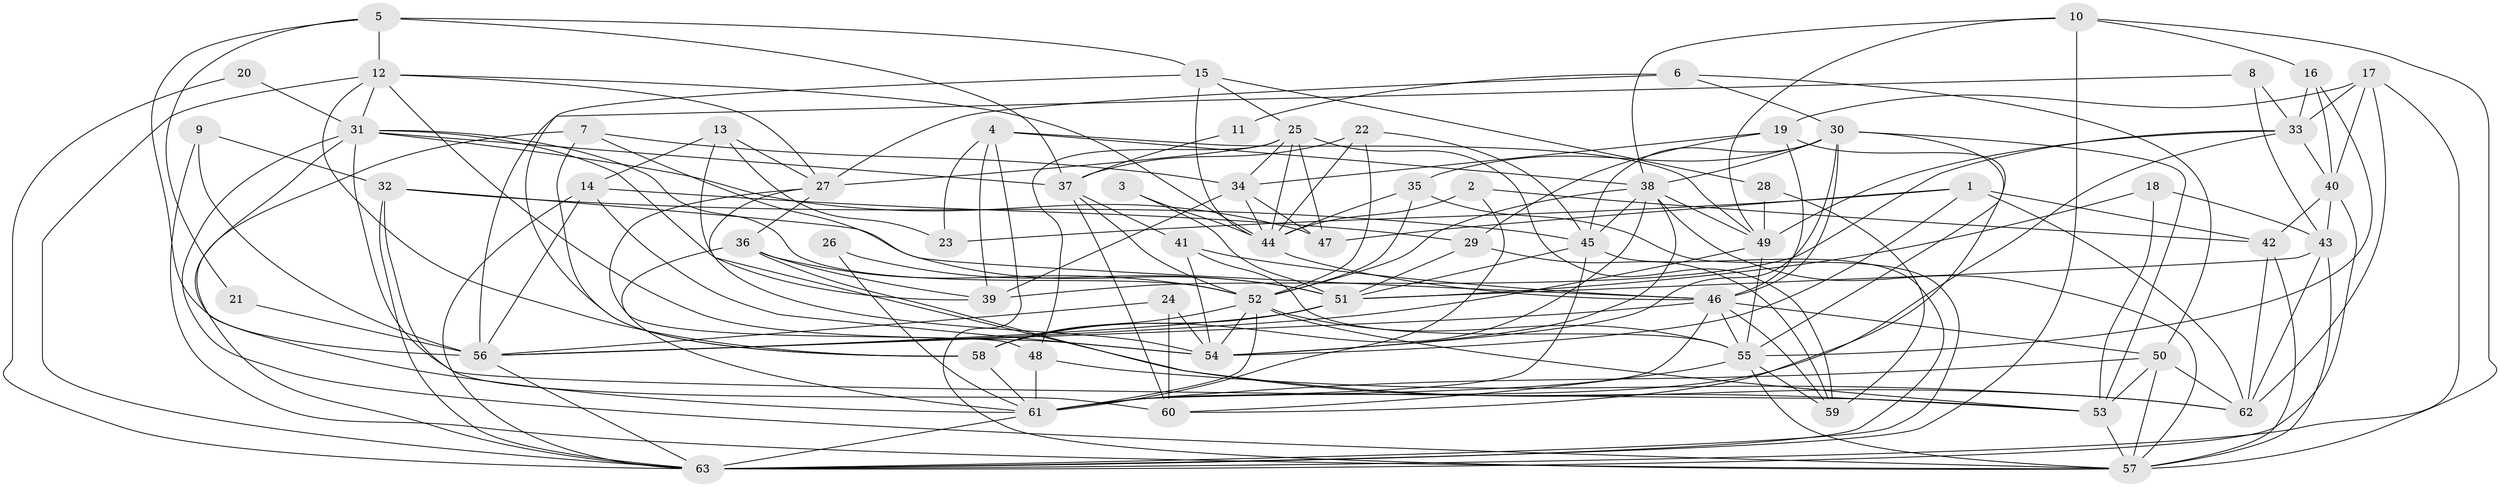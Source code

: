 // original degree distribution, {4: 0.216, 2: 0.144, 3: 0.336, 5: 0.12, 7: 0.104, 6: 0.064, 8: 0.016}
// Generated by graph-tools (version 1.1) at 2025/26/03/09/25 03:26:20]
// undirected, 63 vertices, 181 edges
graph export_dot {
graph [start="1"]
  node [color=gray90,style=filled];
  1;
  2;
  3;
  4;
  5;
  6;
  7;
  8;
  9;
  10;
  11;
  12;
  13;
  14;
  15;
  16;
  17;
  18;
  19;
  20;
  21;
  22;
  23;
  24;
  25;
  26;
  27;
  28;
  29;
  30;
  31;
  32;
  33;
  34;
  35;
  36;
  37;
  38;
  39;
  40;
  41;
  42;
  43;
  44;
  45;
  46;
  47;
  48;
  49;
  50;
  51;
  52;
  53;
  54;
  55;
  56;
  57;
  58;
  59;
  60;
  61;
  62;
  63;
  1 -- 23 [weight=1.0];
  1 -- 42 [weight=1.0];
  1 -- 47 [weight=1.0];
  1 -- 54 [weight=1.0];
  1 -- 62 [weight=1.0];
  2 -- 42 [weight=1.0];
  2 -- 44 [weight=1.0];
  2 -- 61 [weight=1.0];
  3 -- 44 [weight=1.0];
  3 -- 51 [weight=1.0];
  4 -- 23 [weight=1.0];
  4 -- 38 [weight=1.0];
  4 -- 39 [weight=1.0];
  4 -- 49 [weight=1.0];
  4 -- 57 [weight=1.0];
  5 -- 12 [weight=1.0];
  5 -- 15 [weight=1.0];
  5 -- 21 [weight=1.0];
  5 -- 37 [weight=1.0];
  5 -- 56 [weight=1.0];
  6 -- 11 [weight=1.0];
  6 -- 27 [weight=1.0];
  6 -- 30 [weight=1.0];
  6 -- 50 [weight=1.0];
  7 -- 34 [weight=1.0];
  7 -- 51 [weight=1.0];
  7 -- 58 [weight=1.0];
  7 -- 63 [weight=1.0];
  8 -- 33 [weight=1.0];
  8 -- 43 [weight=1.0];
  8 -- 56 [weight=1.0];
  9 -- 32 [weight=1.0];
  9 -- 56 [weight=1.0];
  9 -- 57 [weight=1.0];
  10 -- 16 [weight=1.0];
  10 -- 38 [weight=1.0];
  10 -- 49 [weight=1.0];
  10 -- 57 [weight=1.0];
  10 -- 63 [weight=1.0];
  11 -- 37 [weight=1.0];
  12 -- 27 [weight=1.0];
  12 -- 31 [weight=1.0];
  12 -- 44 [weight=1.0];
  12 -- 54 [weight=1.0];
  12 -- 58 [weight=1.0];
  12 -- 63 [weight=1.0];
  13 -- 14 [weight=1.0];
  13 -- 23 [weight=1.0];
  13 -- 27 [weight=1.0];
  13 -- 54 [weight=2.0];
  14 -- 29 [weight=1.0];
  14 -- 54 [weight=1.0];
  14 -- 56 [weight=1.0];
  14 -- 63 [weight=1.0];
  15 -- 25 [weight=1.0];
  15 -- 28 [weight=1.0];
  15 -- 44 [weight=1.0];
  15 -- 58 [weight=1.0];
  16 -- 33 [weight=1.0];
  16 -- 40 [weight=1.0];
  16 -- 55 [weight=1.0];
  17 -- 19 [weight=1.0];
  17 -- 33 [weight=1.0];
  17 -- 40 [weight=1.0];
  17 -- 62 [weight=1.0];
  17 -- 63 [weight=1.0];
  18 -- 43 [weight=1.0];
  18 -- 51 [weight=1.0];
  18 -- 53 [weight=1.0];
  19 -- 29 [weight=1.0];
  19 -- 34 [weight=1.0];
  19 -- 46 [weight=1.0];
  19 -- 60 [weight=1.0];
  20 -- 31 [weight=1.0];
  20 -- 63 [weight=1.0];
  21 -- 56 [weight=1.0];
  22 -- 37 [weight=1.0];
  22 -- 44 [weight=1.0];
  22 -- 45 [weight=1.0];
  22 -- 52 [weight=1.0];
  24 -- 54 [weight=1.0];
  24 -- 56 [weight=1.0];
  24 -- 60 [weight=1.0];
  25 -- 27 [weight=1.0];
  25 -- 34 [weight=1.0];
  25 -- 44 [weight=1.0];
  25 -- 47 [weight=1.0];
  25 -- 48 [weight=1.0];
  25 -- 59 [weight=1.0];
  26 -- 51 [weight=1.0];
  26 -- 61 [weight=1.0];
  27 -- 36 [weight=1.0];
  27 -- 48 [weight=1.0];
  27 -- 62 [weight=1.0];
  28 -- 49 [weight=1.0];
  28 -- 59 [weight=1.0];
  29 -- 51 [weight=1.0];
  29 -- 59 [weight=1.0];
  30 -- 35 [weight=1.0];
  30 -- 38 [weight=1.0];
  30 -- 45 [weight=1.0];
  30 -- 46 [weight=1.0];
  30 -- 53 [weight=1.0];
  30 -- 54 [weight=1.0];
  30 -- 55 [weight=1.0];
  31 -- 37 [weight=1.0];
  31 -- 39 [weight=1.0];
  31 -- 47 [weight=1.0];
  31 -- 52 [weight=1.0];
  31 -- 53 [weight=1.0];
  31 -- 57 [weight=1.0];
  31 -- 61 [weight=1.0];
  32 -- 45 [weight=1.0];
  32 -- 46 [weight=1.0];
  32 -- 60 [weight=1.0];
  32 -- 63 [weight=1.0];
  33 -- 39 [weight=1.0];
  33 -- 40 [weight=1.0];
  33 -- 49 [weight=1.0];
  33 -- 61 [weight=1.0];
  34 -- 39 [weight=1.0];
  34 -- 44 [weight=1.0];
  34 -- 47 [weight=1.0];
  35 -- 44 [weight=1.0];
  35 -- 52 [weight=1.0];
  35 -- 63 [weight=1.0];
  36 -- 39 [weight=1.0];
  36 -- 52 [weight=1.0];
  36 -- 53 [weight=1.0];
  36 -- 61 [weight=1.0];
  37 -- 41 [weight=1.0];
  37 -- 52 [weight=1.0];
  37 -- 60 [weight=1.0];
  38 -- 45 [weight=1.0];
  38 -- 49 [weight=1.0];
  38 -- 52 [weight=1.0];
  38 -- 54 [weight=1.0];
  38 -- 57 [weight=1.0];
  38 -- 58 [weight=1.0];
  40 -- 42 [weight=1.0];
  40 -- 43 [weight=1.0];
  40 -- 63 [weight=1.0];
  41 -- 46 [weight=1.0];
  41 -- 54 [weight=1.0];
  41 -- 55 [weight=1.0];
  42 -- 57 [weight=1.0];
  42 -- 62 [weight=1.0];
  43 -- 51 [weight=1.0];
  43 -- 57 [weight=1.0];
  43 -- 62 [weight=1.0];
  44 -- 46 [weight=1.0];
  45 -- 51 [weight=1.0];
  45 -- 61 [weight=1.0];
  45 -- 63 [weight=1.0];
  46 -- 50 [weight=1.0];
  46 -- 55 [weight=1.0];
  46 -- 56 [weight=1.0];
  46 -- 59 [weight=1.0];
  46 -- 61 [weight=1.0];
  48 -- 61 [weight=2.0];
  48 -- 62 [weight=1.0];
  49 -- 55 [weight=1.0];
  49 -- 56 [weight=1.0];
  50 -- 53 [weight=1.0];
  50 -- 57 [weight=1.0];
  50 -- 61 [weight=1.0];
  50 -- 62 [weight=1.0];
  51 -- 56 [weight=1.0];
  51 -- 58 [weight=1.0];
  52 -- 53 [weight=1.0];
  52 -- 54 [weight=1.0];
  52 -- 55 [weight=1.0];
  52 -- 58 [weight=1.0];
  52 -- 61 [weight=1.0];
  53 -- 57 [weight=1.0];
  55 -- 57 [weight=1.0];
  55 -- 59 [weight=2.0];
  55 -- 60 [weight=1.0];
  56 -- 63 [weight=1.0];
  58 -- 61 [weight=1.0];
  61 -- 63 [weight=1.0];
}
